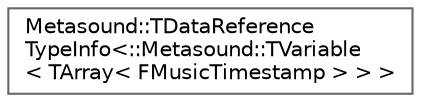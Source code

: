 digraph "Graphical Class Hierarchy"
{
 // INTERACTIVE_SVG=YES
 // LATEX_PDF_SIZE
  bgcolor="transparent";
  edge [fontname=Helvetica,fontsize=10,labelfontname=Helvetica,labelfontsize=10];
  node [fontname=Helvetica,fontsize=10,shape=box,height=0.2,width=0.4];
  rankdir="LR";
  Node0 [id="Node000000",label="Metasound::TDataReference\lTypeInfo\<::Metasound::TVariable\l\< TArray\< FMusicTimestamp \> \> \>",height=0.2,width=0.4,color="grey40", fillcolor="white", style="filled",URL="$de/df3/struct_1_1Metasound_1_1TDataReferenceTypeInfo_3_1_1Metasound_1_1TVariable_3_01TArray_3_01FMusicTimestamp_01_4_01_4_01_4.html",tooltip=" "];
}
